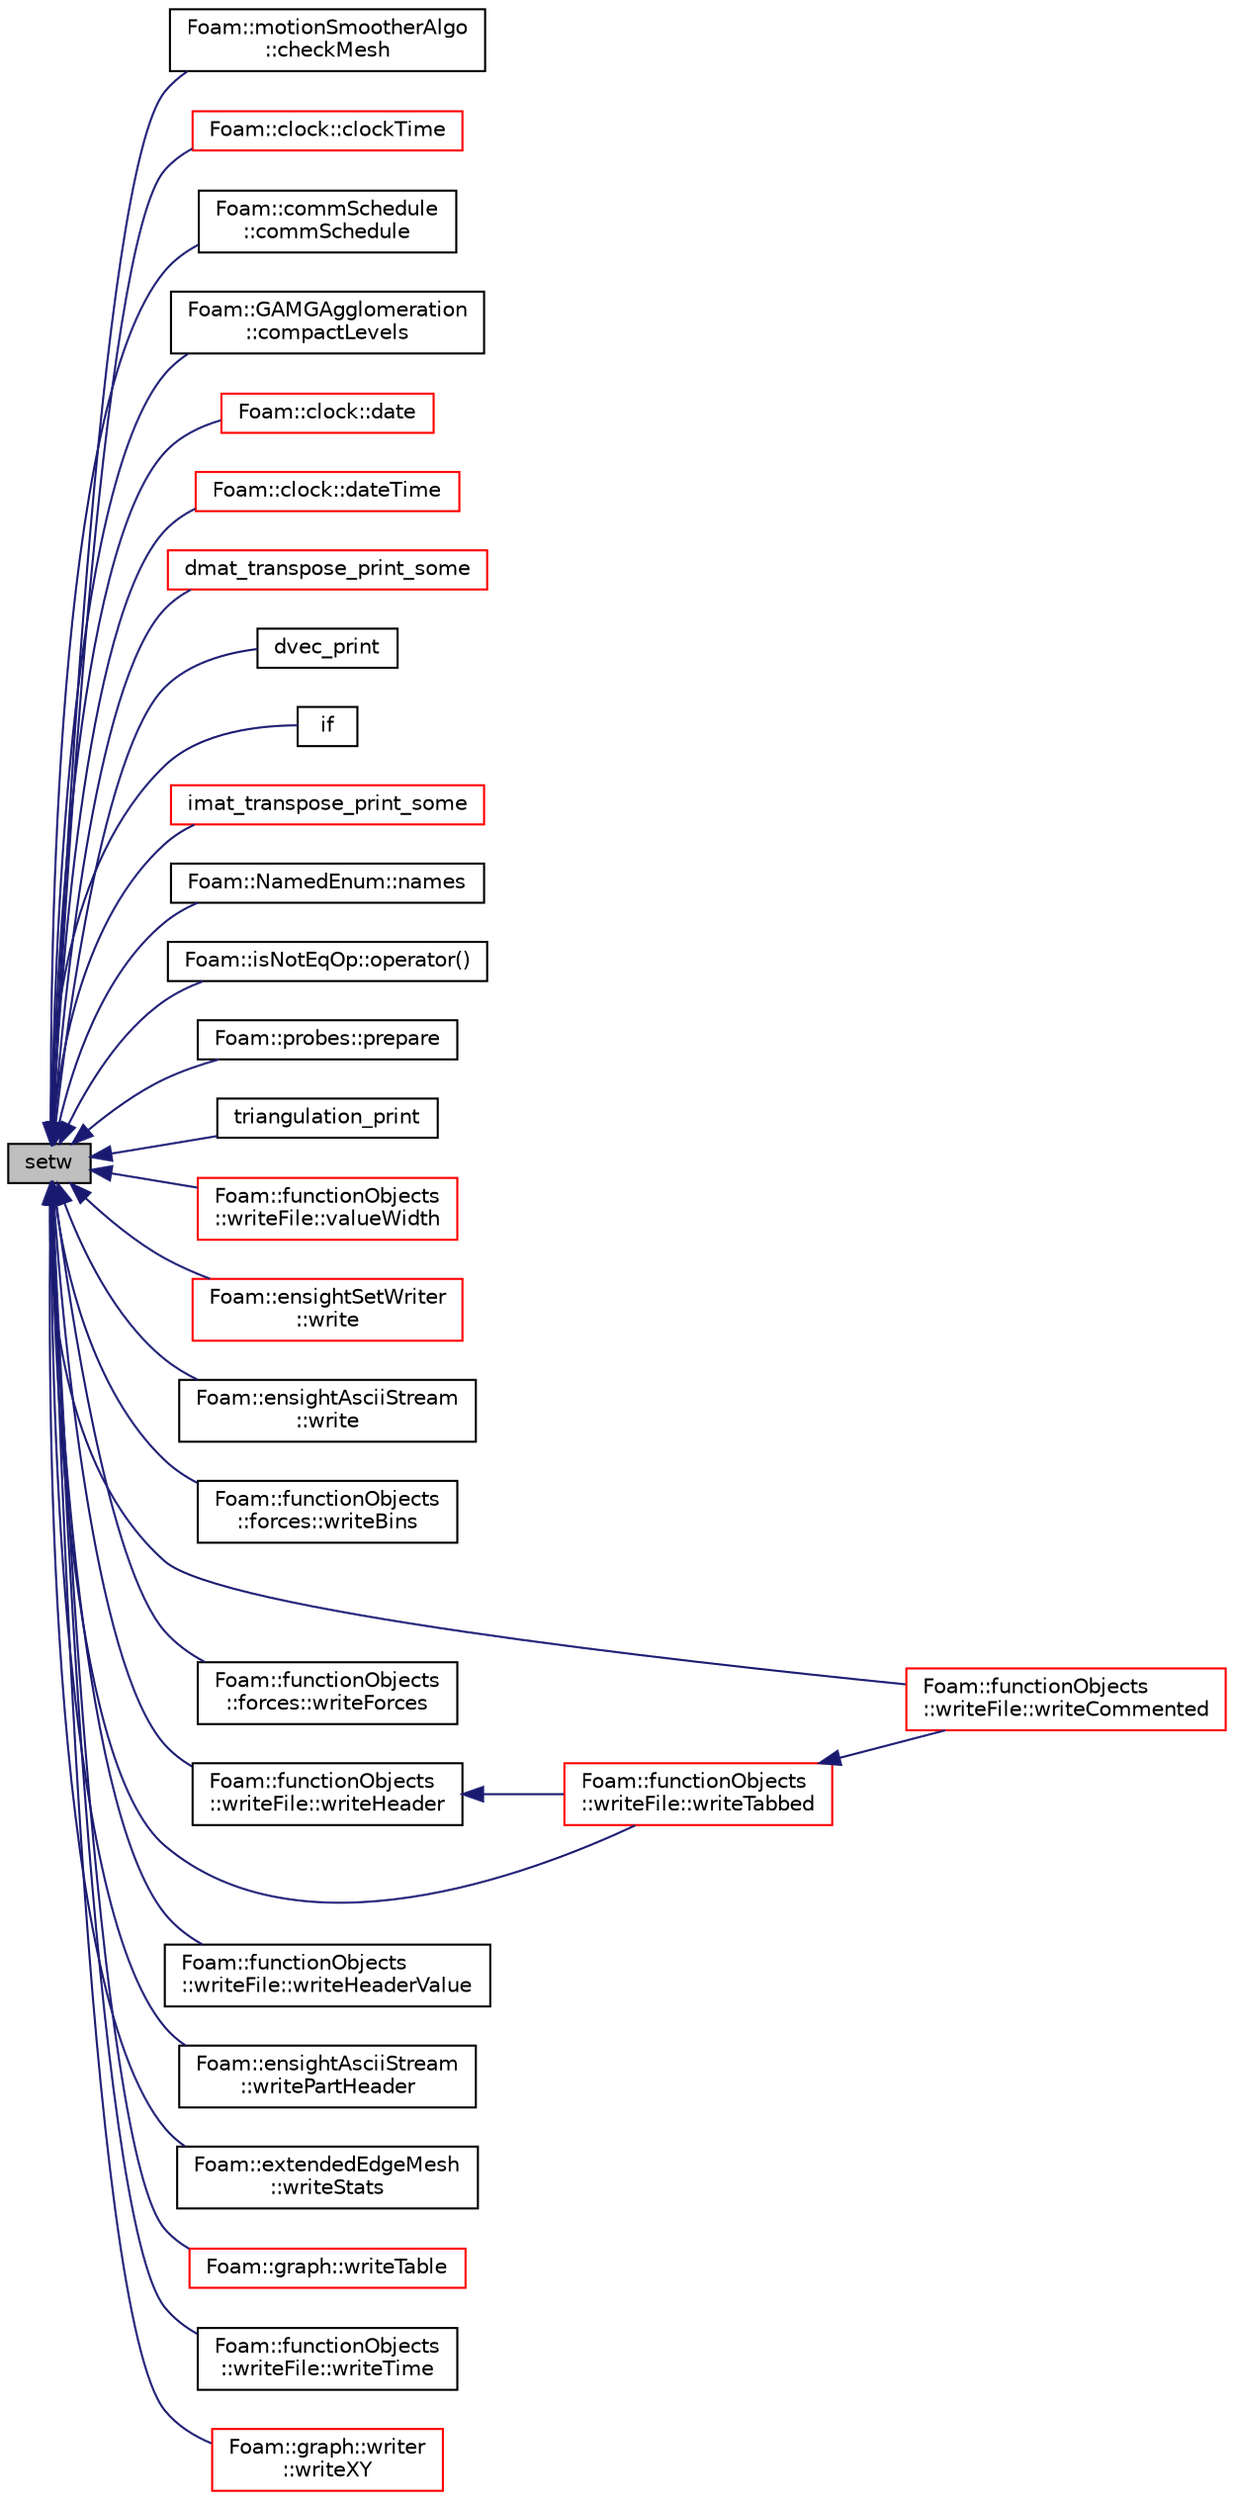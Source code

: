 digraph "setw"
{
  bgcolor="transparent";
  edge [fontname="Helvetica",fontsize="10",labelfontname="Helvetica",labelfontsize="10"];
  node [fontname="Helvetica",fontsize="10",shape=record];
  rankdir="LR";
  Node1 [label="setw",height=0.2,width=0.4,color="black", fillcolor="grey75", style="filled", fontcolor="black"];
  Node1 -> Node2 [dir="back",color="midnightblue",fontsize="10",style="solid",fontname="Helvetica"];
  Node2 [label="Foam::motionSmootherAlgo\l::checkMesh",height=0.2,width=0.4,color="black",URL="$a01566.html#a078476cf74c48ec612d310bebc06f0f0",tooltip="Check (subset of mesh including baffles) with mesh settings. "];
  Node1 -> Node3 [dir="back",color="midnightblue",fontsize="10",style="solid",fontname="Helvetica"];
  Node3 [label="Foam::clock::clockTime",height=0.2,width=0.4,color="red",URL="$a00268.html#a716145c4eae38fe6388b4c2b6eb3b576",tooltip="Return the current wall-clock time as a string. "];
  Node1 -> Node4 [dir="back",color="midnightblue",fontsize="10",style="solid",fontname="Helvetica"];
  Node4 [label="Foam::commSchedule\l::commSchedule",height=0.2,width=0.4,color="black",URL="$a00313.html#a1437bad1028054476a2c9d03fab24a7e",tooltip="Construct from wanted communication. Wanted communication is between. "];
  Node1 -> Node5 [dir="back",color="midnightblue",fontsize="10",style="solid",fontname="Helvetica"];
  Node5 [label="Foam::GAMGAgglomeration\l::compactLevels",height=0.2,width=0.4,color="black",URL="$a00906.html#a7aa50f494f31bbb03ef092eeedd906e0",tooltip="Shrink the number of levels to that specified. "];
  Node1 -> Node6 [dir="back",color="midnightblue",fontsize="10",style="solid",fontname="Helvetica"];
  Node6 [label="Foam::clock::date",height=0.2,width=0.4,color="red",URL="$a00268.html#a85937959bc3f366942ea89fe679d22d0",tooltip="Return the current wall-clock date as a string. "];
  Node1 -> Node7 [dir="back",color="midnightblue",fontsize="10",style="solid",fontname="Helvetica"];
  Node7 [label="Foam::clock::dateTime",height=0.2,width=0.4,color="red",URL="$a00268.html#a634bbc3b8e07db90bfa7b628bc3b46b0",tooltip="Return the current wall-clock date/time as a string. "];
  Node1 -> Node8 [dir="back",color="midnightblue",fontsize="10",style="solid",fontname="Helvetica"];
  Node8 [label="dmat_transpose_print_some",height=0.2,width=0.4,color="red",URL="$a07800.html#a8287e1ce47b22e5a7dc1e3d950ab6ce2"];
  Node1 -> Node9 [dir="back",color="midnightblue",fontsize="10",style="solid",fontname="Helvetica"];
  Node9 [label="dvec_print",height=0.2,width=0.4,color="black",URL="$a07800.html#a13c42c98b6109f9bbc304054151791f1"];
  Node1 -> Node10 [dir="back",color="midnightblue",fontsize="10",style="solid",fontname="Helvetica"];
  Node10 [label="if",height=0.2,width=0.4,color="black",URL="$a04391.html#a845ed54de93926ce4702da9469c2b35f"];
  Node1 -> Node11 [dir="back",color="midnightblue",fontsize="10",style="solid",fontname="Helvetica"];
  Node11 [label="imat_transpose_print_some",height=0.2,width=0.4,color="red",URL="$a07800.html#a63cb70ea9628453f6d4eda3c1bd6ff67"];
  Node1 -> Node12 [dir="back",color="midnightblue",fontsize="10",style="solid",fontname="Helvetica"];
  Node12 [label="Foam::NamedEnum::names",height=0.2,width=0.4,color="black",URL="$a01603.html#a7350da3a0edd92cd11e6c479c9967dc8"];
  Node1 -> Node13 [dir="back",color="midnightblue",fontsize="10",style="solid",fontname="Helvetica"];
  Node13 [label="Foam::isNotEqOp::operator()",height=0.2,width=0.4,color="black",URL="$a01206.html#a7a57bfb4b15d7267a89d15acd1e958cd"];
  Node1 -> Node14 [dir="back",color="midnightblue",fontsize="10",style="solid",fontname="Helvetica"];
  Node14 [label="Foam::probes::prepare",height=0.2,width=0.4,color="black",URL="$a02020.html#a5e55cd815681cedddeb894b90ef68173",tooltip="Classify field type and Open/close file streams,. "];
  Node1 -> Node15 [dir="back",color="midnightblue",fontsize="10",style="solid",fontname="Helvetica"];
  Node15 [label="triangulation_print",height=0.2,width=0.4,color="black",URL="$a07800.html#a7ee1a759ec5ec42ab155668bab34297d"];
  Node1 -> Node16 [dir="back",color="midnightblue",fontsize="10",style="solid",fontname="Helvetica"];
  Node16 [label="Foam::functionObjects\l::writeFile::valueWidth",height=0.2,width=0.4,color="red",URL="$a02985.html#a93c783428a482a8a24f6b6481f819112",tooltip="Return the value width when writing to stream with optional offset. "];
  Node1 -> Node17 [dir="back",color="midnightblue",fontsize="10",style="solid",fontname="Helvetica"];
  Node17 [label="Foam::ensightSetWriter\l::write",height=0.2,width=0.4,color="red",URL="$a00661.html#a630f6b7c40da086ca6bfde703206e847",tooltip="General entry point for writing. "];
  Node1 -> Node18 [dir="back",color="midnightblue",fontsize="10",style="solid",fontname="Helvetica"];
  Node18 [label="Foam::ensightAsciiStream\l::write",height=0.2,width=0.4,color="black",URL="$a00646.html#a6ed6f22975d4ec8f6b5348c0cf0eb603"];
  Node1 -> Node19 [dir="back",color="midnightblue",fontsize="10",style="solid",fontname="Helvetica"];
  Node19 [label="Foam::functionObjects\l::forces::writeBins",height=0.2,width=0.4,color="black",URL="$a00865.html#a84f627caf8d3d82b9662d59fccd596e5",tooltip="Helper function to write bin data. "];
  Node1 -> Node20 [dir="back",color="midnightblue",fontsize="10",style="solid",fontname="Helvetica"];
  Node20 [label="Foam::functionObjects\l::writeFile::writeCommented",height=0.2,width=0.4,color="red",URL="$a02985.html#a0cadcd36ab066e82b92f9a3a367ea013",tooltip="Write a commented string to stream. "];
  Node1 -> Node21 [dir="back",color="midnightblue",fontsize="10",style="solid",fontname="Helvetica"];
  Node21 [label="Foam::functionObjects\l::forces::writeForces",height=0.2,width=0.4,color="black",URL="$a00865.html#ac8a9266e2970aa83cfdb672c4c1b3ce4",tooltip="Helper function to write force data. "];
  Node1 -> Node22 [dir="back",color="midnightblue",fontsize="10",style="solid",fontname="Helvetica"];
  Node22 [label="Foam::functionObjects\l::writeFile::writeHeader",height=0.2,width=0.4,color="black",URL="$a02985.html#a17a9befac8f16ca48eee83f7a262b9cd",tooltip="Write a commented header to stream. "];
  Node22 -> Node23 [dir="back",color="midnightblue",fontsize="10",style="solid",fontname="Helvetica"];
  Node23 [label="Foam::functionObjects\l::writeFile::writeTabbed",height=0.2,width=0.4,color="red",URL="$a02985.html#aa67ec2f6b5e0d2622e654f824b9d796c",tooltip="Write a tabbed string to stream. "];
  Node23 -> Node20 [dir="back",color="midnightblue",fontsize="10",style="solid",fontname="Helvetica"];
  Node1 -> Node24 [dir="back",color="midnightblue",fontsize="10",style="solid",fontname="Helvetica"];
  Node24 [label="Foam::functionObjects\l::writeFile::writeHeaderValue",height=0.2,width=0.4,color="black",URL="$a02985.html#a33e085645b5ebdb633f01c6a16e5f717",tooltip="Write a (commented) header property and value pair. "];
  Node1 -> Node25 [dir="back",color="midnightblue",fontsize="10",style="solid",fontname="Helvetica"];
  Node25 [label="Foam::ensightAsciiStream\l::writePartHeader",height=0.2,width=0.4,color="black",URL="$a00646.html#af524be71bf0696ed2ef5d759ddc58eb7"];
  Node1 -> Node26 [dir="back",color="midnightblue",fontsize="10",style="solid",fontname="Helvetica"];
  Node26 [label="Foam::extendedEdgeMesh\l::writeStats",height=0.2,width=0.4,color="black",URL="$a00703.html#a3852b36537f6220c4fc7f55769fc0f13",tooltip="Dump some information. "];
  Node1 -> Node23 [dir="back",color="midnightblue",fontsize="10",style="solid",fontname="Helvetica"];
  Node1 -> Node27 [dir="back",color="midnightblue",fontsize="10",style="solid",fontname="Helvetica"];
  Node27 [label="Foam::graph::writeTable",height=0.2,width=0.4,color="red",URL="$a00955.html#a30a8aeb06f459adf54933d45bbbec838",tooltip="Write out graph data as a simple table. "];
  Node1 -> Node28 [dir="back",color="midnightblue",fontsize="10",style="solid",fontname="Helvetica"];
  Node28 [label="Foam::functionObjects\l::writeFile::writeTime",height=0.2,width=0.4,color="black",URL="$a02985.html#afa6a06b3e9f6430c97d847cce90af839",tooltip="Write the current time to stream. "];
  Node1 -> Node29 [dir="back",color="midnightblue",fontsize="10",style="solid",fontname="Helvetica"];
  Node29 [label="Foam::graph::writer\l::writeXY",height=0.2,width=0.4,color="red",URL="$a02990.html#a736aef741ee7466a4a8244363c11cf92"];
}
